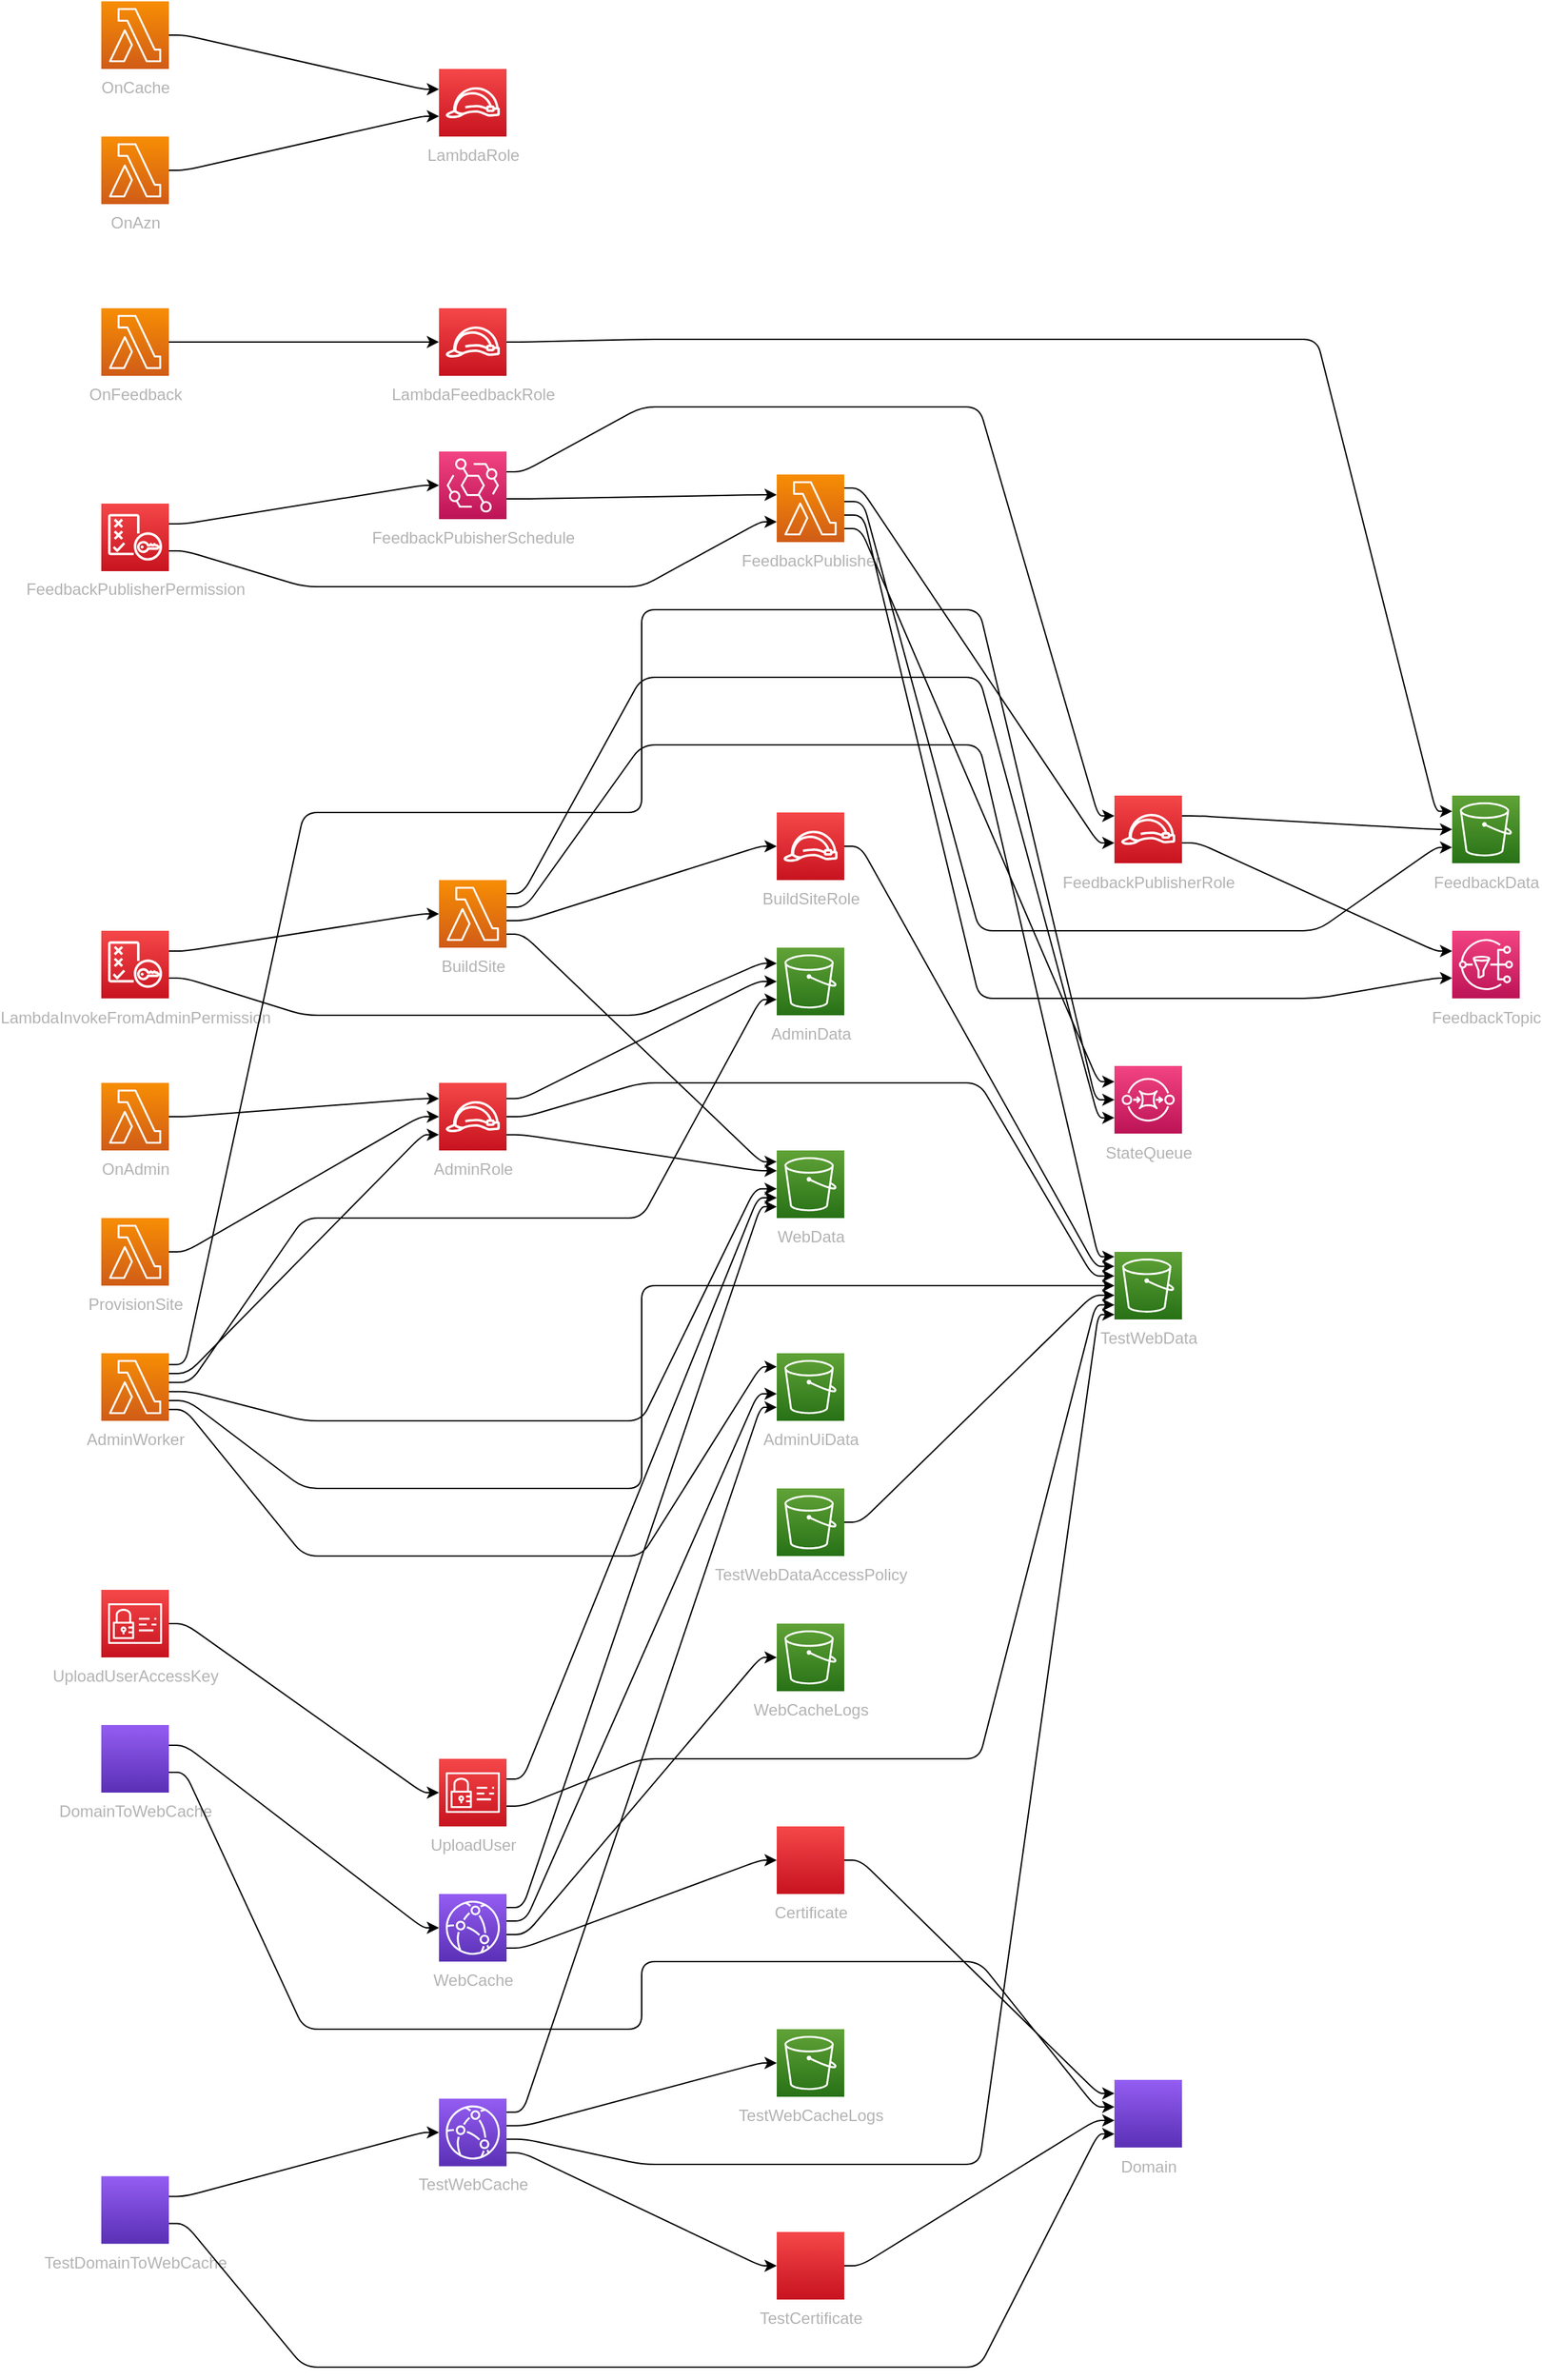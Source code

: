 <mxfile version="14.6.11" type="device"><diagram id="diagramid" name="Diagram"><mxGraphModel dx="2065" dy="854" grid="1" gridSize="10" guides="1" tooltips="1" connect="1" arrows="1" fold="1" page="1" pageScale="1" pageWidth="827" pageHeight="1169" math="0" shadow="0"><root><mxCell id="0"/><mxCell id="1" parent="0"/><mxCell id="2" value="WebData" style="outlineConnect=0;fontColor=#B3B3B3;gradientColor=#60A337;gradientDirection=north;fillColor=#277116;strokeColor=#ffffff;dashed=0;verticalLabelPosition=bottom;verticalAlign=top;align=center;html=1;fontSize=12;fontStyle=0;aspect=fixed;shape=mxgraph.aws4.resourceIcon;resIcon=mxgraph.aws4.s3;" parent="1" vertex="1"><mxGeometry x="500" y="850" width="50" height="50" as="geometry"/></mxCell><mxCell id="3" value="TestWebData" style="outlineConnect=0;fontColor=#B3B3B3;gradientColor=#60A337;gradientDirection=north;fillColor=#277116;strokeColor=#ffffff;dashed=0;verticalLabelPosition=bottom;verticalAlign=top;align=center;html=1;fontSize=12;fontStyle=0;aspect=fixed;shape=mxgraph.aws4.resourceIcon;resIcon=mxgraph.aws4.s3;" parent="1" vertex="1"><mxGeometry x="750" y="925" width="50" height="50" as="geometry"/></mxCell><mxCell id="4" value="AdminData" style="outlineConnect=0;fontColor=#B3B3B3;gradientColor=#60A337;gradientDirection=north;fillColor=#277116;strokeColor=#ffffff;dashed=0;verticalLabelPosition=bottom;verticalAlign=top;align=center;html=1;fontSize=12;fontStyle=0;aspect=fixed;shape=mxgraph.aws4.resourceIcon;resIcon=mxgraph.aws4.s3;" parent="1" vertex="1"><mxGeometry x="500" y="700" width="50" height="50" as="geometry"/></mxCell><mxCell id="5" value="AdminUiData" style="outlineConnect=0;fontColor=#B3B3B3;gradientColor=#60A337;gradientDirection=north;fillColor=#277116;strokeColor=#ffffff;dashed=0;verticalLabelPosition=bottom;verticalAlign=top;align=center;html=1;fontSize=12;fontStyle=0;aspect=fixed;shape=mxgraph.aws4.resourceIcon;resIcon=mxgraph.aws4.s3;" parent="1" vertex="1"><mxGeometry x="500" y="1000" width="50" height="50" as="geometry"/></mxCell><mxCell id="6" value="FeedbackData" style="outlineConnect=0;fontColor=#B3B3B3;gradientColor=#60A337;gradientDirection=north;fillColor=#277116;strokeColor=#ffffff;dashed=0;verticalLabelPosition=bottom;verticalAlign=top;align=center;html=1;fontSize=12;fontStyle=0;aspect=fixed;shape=mxgraph.aws4.resourceIcon;resIcon=mxgraph.aws4.s3;" parent="1" vertex="1"><mxGeometry x="1000" y="587.5" width="50" height="50" as="geometry"/></mxCell><mxCell id="11" value="TestWebDataAccessPolicy" style="outlineConnect=0;fontColor=#B3B3B3;gradientColor=#60A337;gradientDirection=north;fillColor=#277116;strokeColor=#ffffff;dashed=0;verticalLabelPosition=bottom;verticalAlign=top;align=center;html=1;fontSize=12;fontStyle=0;aspect=fixed;shape=mxgraph.aws4.resourceIcon;resIcon=mxgraph.aws4.s3;" parent="1" vertex="1"><mxGeometry x="500" y="1100" width="50" height="50" as="geometry"/></mxCell><mxCell id="13" value="WebCacheLogs" style="outlineConnect=0;fontColor=#B3B3B3;gradientColor=#60A337;gradientDirection=north;fillColor=#277116;strokeColor=#ffffff;dashed=0;verticalLabelPosition=bottom;verticalAlign=top;align=center;html=1;fontSize=12;fontStyle=0;aspect=fixed;shape=mxgraph.aws4.resourceIcon;resIcon=mxgraph.aws4.s3;" parent="1" vertex="1"><mxGeometry x="500" y="1200" width="50" height="50" as="geometry"/></mxCell><mxCell id="14" value="TestWebCacheLogs" style="outlineConnect=0;fontColor=#B3B3B3;gradientColor=#60A337;gradientDirection=north;fillColor=#277116;strokeColor=#ffffff;dashed=0;verticalLabelPosition=bottom;verticalAlign=top;align=center;html=1;fontSize=12;fontStyle=0;aspect=fixed;shape=mxgraph.aws4.resourceIcon;resIcon=mxgraph.aws4.s3;" parent="1" vertex="1"><mxGeometry x="500" y="1500" width="50" height="50" as="geometry"/></mxCell><mxCell id="15" value="Certificate" style="outlineConnect=0;fontColor=#B3B3B3;gradientColor=#F54749;gradientDirection=north;fillColor=#C7131F;strokeColor=#ffffff;dashed=0;verticalLabelPosition=bottom;verticalAlign=top;align=center;html=1;fontSize=12;fontStyle=0;aspect=fixed;shape=mxgraph.aws4.resourceIcon;resIcon=mxgraph.aws4.certificatemanager;" parent="1" vertex="1"><mxGeometry x="500" y="1350" width="50" height="50" as="geometry"/></mxCell><mxCell id="16" value="TestCertificate" style="outlineConnect=0;fontColor=#B3B3B3;gradientColor=#F54749;gradientDirection=north;fillColor=#C7131F;strokeColor=#ffffff;dashed=0;verticalLabelPosition=bottom;verticalAlign=top;align=center;html=1;fontSize=12;fontStyle=0;aspect=fixed;shape=mxgraph.aws4.resourceIcon;resIcon=mxgraph.aws4.certificatemanager;" parent="1" vertex="1"><mxGeometry x="500" y="1650" width="50" height="50" as="geometry"/></mxCell><mxCell id="17" value="WebCache" style="outlineConnect=0;fontColor=#B3B3B3;gradientColor=#945DF2;gradientDirection=north;fillColor=#5A30B5;strokeColor=#ffffff;dashed=0;verticalLabelPosition=bottom;verticalAlign=top;align=center;html=1;fontSize=12;fontStyle=0;aspect=fixed;shape=mxgraph.aws4.resourceIcon;resIcon=mxgraph.aws4.cloudfront;" parent="1" vertex="1"><mxGeometry x="250" y="1400" width="50" height="50" as="geometry"/></mxCell><mxCell id="18" value="TestWebCache" style="outlineConnect=0;fontColor=#B3B3B3;gradientColor=#945DF2;gradientDirection=north;fillColor=#5A30B5;strokeColor=#ffffff;dashed=0;verticalLabelPosition=bottom;verticalAlign=top;align=center;html=1;fontSize=12;fontStyle=0;aspect=fixed;shape=mxgraph.aws4.resourceIcon;resIcon=mxgraph.aws4.cloudfront;" parent="1" vertex="1"><mxGeometry x="250" y="1551.406" width="50" height="50" as="geometry"/></mxCell><mxCell id="19" value="OnCache" style="outlineConnect=0;fontColor=#B3B3B3;gradientColor=#F78E04;gradientDirection=north;fillColor=#D05C17;strokeColor=#ffffff;dashed=0;verticalLabelPosition=bottom;verticalAlign=top;align=center;html=1;fontSize=12;fontStyle=0;aspect=fixed;shape=mxgraph.aws4.resourceIcon;resIcon=mxgraph.aws4.lambda;" parent="1" vertex="1"><mxGeometry width="50" height="50" as="geometry"/></mxCell><mxCell id="21" value="OnAzn" style="outlineConnect=0;fontColor=#B3B3B3;gradientColor=#F78E04;gradientDirection=north;fillColor=#D05C17;strokeColor=#ffffff;dashed=0;verticalLabelPosition=bottom;verticalAlign=top;align=center;html=1;fontSize=12;fontStyle=0;aspect=fixed;shape=mxgraph.aws4.resourceIcon;resIcon=mxgraph.aws4.lambda;" parent="1" vertex="1"><mxGeometry y="100" width="50" height="50" as="geometry"/></mxCell><mxCell id="23" value="FeedbackTopic" style="outlineConnect=0;fontColor=#B3B3B3;gradientColor=#F34482;gradientDirection=north;fillColor=#BC1356;strokeColor=#ffffff;dashed=0;verticalLabelPosition=bottom;verticalAlign=top;align=center;html=1;fontSize=12;fontStyle=0;aspect=fixed;shape=mxgraph.aws4.resourceIcon;resIcon=mxgraph.aws4.sns;" parent="1" vertex="1"><mxGeometry x="1000" y="687.5" width="50" height="50" as="geometry"/></mxCell><mxCell id="24" value="OnFeedback" style="outlineConnect=0;fontColor=#B3B3B3;gradientColor=#F78E04;gradientDirection=north;fillColor=#D05C17;strokeColor=#ffffff;dashed=0;verticalLabelPosition=bottom;verticalAlign=top;align=center;html=1;fontSize=12;fontStyle=0;aspect=fixed;shape=mxgraph.aws4.resourceIcon;resIcon=mxgraph.aws4.lambda;" parent="1" vertex="1"><mxGeometry y="226.953" width="50" height="50" as="geometry"/></mxCell><mxCell id="26" value="StateQueue" style="outlineConnect=0;fontColor=#B3B3B3;gradientColor=#F34482;gradientDirection=north;fillColor=#BC1356;strokeColor=#ffffff;dashed=0;verticalLabelPosition=bottom;verticalAlign=top;align=center;html=1;fontSize=12;fontStyle=0;aspect=fixed;shape=mxgraph.aws4.resourceIcon;resIcon=mxgraph.aws4.sqs;" parent="1" vertex="1"><mxGeometry x="750" y="787.5" width="50" height="50" as="geometry"/></mxCell><mxCell id="27" value="FeedbackPublisher" style="outlineConnect=0;fontColor=#B3B3B3;gradientColor=#F78E04;gradientDirection=north;fillColor=#D05C17;strokeColor=#ffffff;dashed=0;verticalLabelPosition=bottom;verticalAlign=top;align=center;html=1;fontSize=12;fontStyle=0;aspect=fixed;shape=mxgraph.aws4.resourceIcon;resIcon=mxgraph.aws4.lambda;" parent="1" vertex="1"><mxGeometry x="500" y="350" width="50" height="50" as="geometry"/></mxCell><mxCell id="28" value="FeedbackPubisherSchedule" style="outlineConnect=0;fontColor=#B3B3B3;gradientColor=#F34482;gradientDirection=north;fillColor=#BC1356;strokeColor=#ffffff;dashed=0;verticalLabelPosition=bottom;verticalAlign=top;align=center;html=1;fontSize=12;fontStyle=0;aspect=fixed;shape=mxgraph.aws4.resourceIcon;resIcon=mxgraph.aws4.eventbridge;" parent="1" vertex="1"><mxGeometry x="250" y="333.052" width="50" height="50" as="geometry"/></mxCell><mxCell id="29" value="FeedbackPublisherPermission" style="outlineConnect=0;fontColor=#B3B3B3;gradientColor=#F54749;gradientDirection=north;fillColor=#C7131F;strokeColor=#ffffff;dashed=0;verticalLabelPosition=bottom;verticalAlign=top;align=center;html=1;fontSize=12;fontStyle=0;aspect=fixed;shape=mxgraph.aws4.resourceIcon;resIcon=mxgraph.aws4.policy;" parent="1" vertex="1"><mxGeometry y="371.44" width="50" height="50" as="geometry"/></mxCell><mxCell id="30" value="OnAdmin" style="outlineConnect=0;fontColor=#B3B3B3;gradientColor=#F78E04;gradientDirection=north;fillColor=#D05C17;strokeColor=#ffffff;dashed=0;verticalLabelPosition=bottom;verticalAlign=top;align=center;html=1;fontSize=12;fontStyle=0;aspect=fixed;shape=mxgraph.aws4.resourceIcon;resIcon=mxgraph.aws4.lambda;" parent="1" vertex="1"><mxGeometry y="800" width="50" height="50" as="geometry"/></mxCell><mxCell id="32" value="BuildSite" style="outlineConnect=0;fontColor=#B3B3B3;gradientColor=#F78E04;gradientDirection=north;fillColor=#D05C17;strokeColor=#ffffff;dashed=0;verticalLabelPosition=bottom;verticalAlign=top;align=center;html=1;fontSize=12;fontStyle=0;aspect=fixed;shape=mxgraph.aws4.resourceIcon;resIcon=mxgraph.aws4.lambda;" parent="1" vertex="1"><mxGeometry x="250" y="650" width="50" height="50" as="geometry"/></mxCell><mxCell id="34" value="LambdaInvokeFromAdminPermission" style="outlineConnect=0;fontColor=#B3B3B3;gradientColor=#F54749;gradientDirection=north;fillColor=#C7131F;strokeColor=#ffffff;dashed=0;verticalLabelPosition=bottom;verticalAlign=top;align=center;html=1;fontSize=12;fontStyle=0;aspect=fixed;shape=mxgraph.aws4.resourceIcon;resIcon=mxgraph.aws4.policy;" parent="1" vertex="1"><mxGeometry y="687.5" width="50" height="50" as="geometry"/></mxCell><mxCell id="35" value="AdminWorker" style="outlineConnect=0;fontColor=#B3B3B3;gradientColor=#F78E04;gradientDirection=north;fillColor=#D05C17;strokeColor=#ffffff;dashed=0;verticalLabelPosition=bottom;verticalAlign=top;align=center;html=1;fontSize=12;fontStyle=0;aspect=fixed;shape=mxgraph.aws4.resourceIcon;resIcon=mxgraph.aws4.lambda;" parent="1" vertex="1"><mxGeometry y="1000" width="50" height="50" as="geometry"/></mxCell><mxCell id="36" value="ProvisionSite" style="outlineConnect=0;fontColor=#B3B3B3;gradientColor=#F78E04;gradientDirection=north;fillColor=#D05C17;strokeColor=#ffffff;dashed=0;verticalLabelPosition=bottom;verticalAlign=top;align=center;html=1;fontSize=12;fontStyle=0;aspect=fixed;shape=mxgraph.aws4.resourceIcon;resIcon=mxgraph.aws4.lambda;" parent="1" vertex="1"><mxGeometry y="900" width="50" height="50" as="geometry"/></mxCell><mxCell id="38" value="LambdaRole" style="outlineConnect=0;fontColor=#B3B3B3;gradientColor=#F54749;gradientDirection=north;fillColor=#C7131F;strokeColor=#ffffff;dashed=0;verticalLabelPosition=bottom;verticalAlign=top;align=center;html=1;fontSize=12;fontStyle=0;aspect=fixed;shape=mxgraph.aws4.resourceIcon;resIcon=mxgraph.aws4.role;" parent="1" vertex="1"><mxGeometry x="250" y="50" width="50" height="50" as="geometry"/></mxCell><mxCell id="39" value="LambdaFeedbackRole" style="outlineConnect=0;fontColor=#B3B3B3;gradientColor=#F54749;gradientDirection=north;fillColor=#C7131F;strokeColor=#ffffff;dashed=0;verticalLabelPosition=bottom;verticalAlign=top;align=center;html=1;fontSize=12;fontStyle=0;aspect=fixed;shape=mxgraph.aws4.resourceIcon;resIcon=mxgraph.aws4.role;" parent="1" vertex="1"><mxGeometry x="250" y="226.953" width="50" height="50" as="geometry"/></mxCell><mxCell id="40" value="FeedbackPublisherRole" style="outlineConnect=0;fontColor=#B3B3B3;gradientColor=#F54749;gradientDirection=north;fillColor=#C7131F;strokeColor=#ffffff;dashed=0;verticalLabelPosition=bottom;verticalAlign=top;align=center;html=1;fontSize=12;fontStyle=0;aspect=fixed;shape=mxgraph.aws4.resourceIcon;resIcon=mxgraph.aws4.role;" parent="1" vertex="1"><mxGeometry x="750" y="587.5" width="50" height="50" as="geometry"/></mxCell><mxCell id="41" value="AdminRole" style="outlineConnect=0;fontColor=#B3B3B3;gradientColor=#F54749;gradientDirection=north;fillColor=#C7131F;strokeColor=#ffffff;dashed=0;verticalLabelPosition=bottom;verticalAlign=top;align=center;html=1;fontSize=12;fontStyle=0;aspect=fixed;shape=mxgraph.aws4.resourceIcon;resIcon=mxgraph.aws4.role;" parent="1" vertex="1"><mxGeometry x="250" y="800" width="50" height="50" as="geometry"/></mxCell><mxCell id="42" value="BuildSiteRole" style="outlineConnect=0;fontColor=#B3B3B3;gradientColor=#F54749;gradientDirection=north;fillColor=#C7131F;strokeColor=#ffffff;dashed=0;verticalLabelPosition=bottom;verticalAlign=top;align=center;html=1;fontSize=12;fontStyle=0;aspect=fixed;shape=mxgraph.aws4.resourceIcon;resIcon=mxgraph.aws4.role;" parent="1" vertex="1"><mxGeometry x="500" y="600" width="50" height="50" as="geometry"/></mxCell><mxCell id="43" value="Domain" style="outlineConnect=0;fontColor=#B3B3B3;gradientColor=#945DF2;gradientDirection=north;fillColor=#5A30B5;strokeColor=#ffffff;dashed=0;verticalLabelPosition=bottom;verticalAlign=top;align=center;html=1;fontSize=12;fontStyle=0;aspect=fixed;shape=mxgraph.aws4.resourceIcon;resIcon=mxgraph.aws4.route53;" parent="1" vertex="1"><mxGeometry x="750" y="1537.5" width="50" height="50" as="geometry"/></mxCell><mxCell id="44" value="DomainToWebCache" style="outlineConnect=0;fontColor=#B3B3B3;gradientColor=#945DF2;gradientDirection=north;fillColor=#5A30B5;strokeColor=#ffffff;dashed=0;verticalLabelPosition=bottom;verticalAlign=top;align=center;html=1;fontSize=12;fontStyle=0;aspect=fixed;shape=mxgraph.aws4.resourceIcon;resIcon=mxgraph.aws4.route53;" parent="1" vertex="1"><mxGeometry y="1275" width="50" height="50" as="geometry"/></mxCell><mxCell id="45" value="TestDomainToWebCache" style="outlineConnect=0;fontColor=#B3B3B3;gradientColor=#945DF2;gradientDirection=north;fillColor=#5A30B5;strokeColor=#ffffff;dashed=0;verticalLabelPosition=bottom;verticalAlign=top;align=center;html=1;fontSize=12;fontStyle=0;aspect=fixed;shape=mxgraph.aws4.resourceIcon;resIcon=mxgraph.aws4.route53;" parent="1" vertex="1"><mxGeometry y="1608.711" width="50" height="50" as="geometry"/></mxCell><mxCell id="46" value="UploadUser" style="outlineConnect=0;fontColor=#B3B3B3;gradientColor=#F54749;gradientDirection=north;fillColor=#C7131F;strokeColor=#ffffff;dashed=0;verticalLabelPosition=bottom;verticalAlign=top;align=center;html=1;fontSize=12;fontStyle=0;aspect=fixed;shape=mxgraph.aws4.resourceIcon;resIcon=mxgraph.aws4.identity_and_access_management;" parent="1" vertex="1"><mxGeometry x="250" y="1300" width="50" height="50" as="geometry"/></mxCell><mxCell id="47" value="UploadUserAccessKey" style="outlineConnect=0;fontColor=#B3B3B3;gradientColor=#F54749;gradientDirection=north;fillColor=#C7131F;strokeColor=#ffffff;dashed=0;verticalLabelPosition=bottom;verticalAlign=top;align=center;html=1;fontSize=12;fontStyle=0;aspect=fixed;shape=mxgraph.aws4.resourceIcon;resIcon=mxgraph.aws4.identity_and_access_management;" parent="1" vertex="1"><mxGeometry y="1175" width="50" height="50" as="geometry"/></mxCell><mxCell id="TestWebData|TestWebDataAccessPolicy" value="" style="edgeStyle=orthogonalEdgeStyle;rounded=1;orthogonalLoop=1;jettySize=auto;html=1;labelBackgroundColor=none;fontColor=#EA6B66;noEdgeStyle=1;orthogonal=1;" parent="1" source="11" target="3" edge="1"><mxGeometry relative="1" as="geometry"><Array as="points"><mxPoint x="562" y="1125"/><mxPoint x="734" y="957.143"/></Array></mxGeometry></mxCell><mxCell id="Domain|Certificate" value="" style="edgeStyle=orthogonalEdgeStyle;rounded=1;orthogonalLoop=1;jettySize=auto;html=1;labelBackgroundColor=none;fontColor=#EA6B66;noEdgeStyle=1;orthogonal=1;" parent="1" source="15" target="43" edge="1"><mxGeometry relative="1" as="geometry"><Array as="points"><mxPoint x="562" y="1375"/><mxPoint x="738" y="1547.5"/></Array></mxGeometry></mxCell><mxCell id="Domain|TestCertificate" value="" style="edgeStyle=orthogonalEdgeStyle;rounded=1;orthogonalLoop=1;jettySize=auto;html=1;labelBackgroundColor=none;fontColor=#EA6B66;noEdgeStyle=1;orthogonal=1;" parent="1" source="16" target="43" edge="1"><mxGeometry relative="1" as="geometry"><Array as="points"><mxPoint x="562" y="1675"/><mxPoint x="736" y="1567.5"/></Array></mxGeometry></mxCell><mxCell id="Certificate|WebCache" value="" style="edgeStyle=orthogonalEdgeStyle;rounded=1;orthogonalLoop=1;jettySize=auto;html=1;labelBackgroundColor=none;fontColor=#EA6B66;noEdgeStyle=1;orthogonal=1;" parent="1" source="17" target="15" edge="1"><mxGeometry relative="1" as="geometry"><Array as="points"><mxPoint x="312" y="1440"/><mxPoint x="488" y="1375"/></Array></mxGeometry></mxCell><mxCell id="WebData|WebCache" value="" style="edgeStyle=orthogonalEdgeStyle;rounded=1;orthogonalLoop=1;jettySize=auto;html=1;labelBackgroundColor=none;fontColor=#EA6B66;noEdgeStyle=1;orthogonal=1;" parent="1" source="17" target="2" edge="1"><mxGeometry relative="1" as="geometry"><Array as="points"><mxPoint x="312" y="1410"/><mxPoint x="488" y="891.667"/></Array></mxGeometry></mxCell><mxCell id="AdminUiData|WebCache" value="" style="edgeStyle=orthogonalEdgeStyle;rounded=1;orthogonalLoop=1;jettySize=auto;html=1;labelBackgroundColor=none;fontColor=#EA6B66;noEdgeStyle=1;orthogonal=1;" parent="1" source="17" target="5" edge="1"><mxGeometry relative="1" as="geometry"><Array as="points"><mxPoint x="314" y="1420"/><mxPoint x="486" y="1030"/></Array></mxGeometry></mxCell><mxCell id="WebCacheLogs|WebCache" value="" style="edgeStyle=orthogonalEdgeStyle;rounded=1;orthogonalLoop=1;jettySize=auto;html=1;labelBackgroundColor=none;fontColor=#EA6B66;noEdgeStyle=1;orthogonal=1;" parent="1" source="17" target="13" edge="1"><mxGeometry relative="1" as="geometry"><Array as="points"><mxPoint x="314" y="1430"/><mxPoint x="488" y="1225"/></Array></mxGeometry></mxCell><mxCell id="TestCertificate|TestWebCache" value="" style="edgeStyle=orthogonalEdgeStyle;rounded=1;orthogonalLoop=1;jettySize=auto;html=1;labelBackgroundColor=none;fontColor=#EA6B66;noEdgeStyle=1;orthogonal=1;" parent="1" source="18" target="16" edge="1"><mxGeometry relative="1" as="geometry"><Array as="points"><mxPoint x="312" y="1591.406"/><mxPoint x="488" y="1675"/></Array></mxGeometry></mxCell><mxCell id="TestWebData|TestWebCache" value="" style="edgeStyle=orthogonalEdgeStyle;rounded=1;orthogonalLoop=1;jettySize=auto;html=1;labelBackgroundColor=none;fontColor=#EA6B66;noEdgeStyle=1;orthogonal=1;" parent="1" source="18" target="3" edge="1"><mxGeometry relative="1" as="geometry"><Array as="points"><mxPoint x="314" y="1581.406"/><mxPoint x="400" y="1600"/><mxPoint x="650" y="1600"/><mxPoint x="738" y="971.429"/></Array></mxGeometry></mxCell><mxCell id="AdminUiData|TestWebCache" value="" style="edgeStyle=orthogonalEdgeStyle;rounded=1;orthogonalLoop=1;jettySize=auto;html=1;labelBackgroundColor=none;fontColor=#EA6B66;noEdgeStyle=1;orthogonal=1;" parent="1" source="18" target="5" edge="1"><mxGeometry relative="1" as="geometry"><Array as="points"><mxPoint x="312" y="1561.406"/><mxPoint x="488" y="1040"/></Array></mxGeometry></mxCell><mxCell id="TestWebCacheLogs|TestWebCache" value="" style="edgeStyle=orthogonalEdgeStyle;rounded=1;orthogonalLoop=1;jettySize=auto;html=1;labelBackgroundColor=none;fontColor=#EA6B66;noEdgeStyle=1;orthogonal=1;" parent="1" source="18" target="14" edge="1"><mxGeometry relative="1" as="geometry"><Array as="points"><mxPoint x="314" y="1571.406"/><mxPoint x="488" y="1525"/></Array></mxGeometry></mxCell><mxCell id="LambdaRole|OnCache" value="" style="edgeStyle=orthogonalEdgeStyle;rounded=1;orthogonalLoop=1;jettySize=auto;html=1;labelBackgroundColor=none;fontColor=#EA6B66;noEdgeStyle=1;orthogonal=1;" parent="1" source="19" target="38" edge="1"><mxGeometry relative="1" as="geometry"><Array as="points"><mxPoint x="62" y="25"/><mxPoint x="238" y="65"/></Array></mxGeometry></mxCell><mxCell id="LambdaRole|OnAzn" value="" style="edgeStyle=orthogonalEdgeStyle;rounded=1;orthogonalLoop=1;jettySize=auto;html=1;labelBackgroundColor=none;fontColor=#EA6B66;noEdgeStyle=1;orthogonal=1;" parent="1" source="21" target="38" edge="1"><mxGeometry relative="1" as="geometry"><Array as="points"><mxPoint x="62" y="125"/><mxPoint x="238" y="85"/></Array></mxGeometry></mxCell><mxCell id="LambdaFeedbackRole|OnFeedback" value="" style="edgeStyle=orthogonalEdgeStyle;rounded=1;orthogonalLoop=1;jettySize=auto;html=1;labelBackgroundColor=none;fontColor=#EA6B66;noEdgeStyle=1;orthogonal=1;" parent="1" source="24" target="39" edge="1"><mxGeometry relative="1" as="geometry"><Array as="points"><mxPoint x="62" y="251.953"/><mxPoint x="238" y="251.953"/></Array></mxGeometry></mxCell><mxCell id="FeedbackData|FeedbackPublisher" value="" style="edgeStyle=orthogonalEdgeStyle;rounded=1;orthogonalLoop=1;jettySize=auto;html=1;labelBackgroundColor=none;fontColor=#EA6B66;noEdgeStyle=1;orthogonal=1;" parent="1" source="27" target="6" edge="1"><mxGeometry relative="1" as="geometry"><Array as="points"><mxPoint x="564" y="370"/><mxPoint x="650" y="687.5"/><mxPoint x="900" y="687.5"/><mxPoint x="988" y="625.833"/></Array></mxGeometry></mxCell><mxCell id="FeedbackTopic|FeedbackPublisher" value="" style="edgeStyle=orthogonalEdgeStyle;rounded=1;orthogonalLoop=1;jettySize=auto;html=1;labelBackgroundColor=none;fontColor=#EA6B66;noEdgeStyle=1;orthogonal=1;" parent="1" source="27" target="23" edge="1"><mxGeometry relative="1" as="geometry"><Array as="points"><mxPoint x="564" y="380"/><mxPoint x="650" y="737.5"/><mxPoint x="900" y="737.5"/><mxPoint x="988" y="722.5"/></Array></mxGeometry></mxCell><mxCell id="StateQueue|FeedbackPublisher" value="" style="edgeStyle=orthogonalEdgeStyle;rounded=1;orthogonalLoop=1;jettySize=auto;html=1;labelBackgroundColor=none;fontColor=#EA6B66;noEdgeStyle=1;orthogonal=1;" parent="1" source="27" target="26" edge="1"><mxGeometry relative="1" as="geometry"><Array as="points"><mxPoint x="562" y="390"/><mxPoint x="738" y="799.167"/></Array></mxGeometry></mxCell><mxCell id="FeedbackPublisherRole|FeedbackPublisher" value="" style="edgeStyle=orthogonalEdgeStyle;rounded=1;orthogonalLoop=1;jettySize=auto;html=1;labelBackgroundColor=none;fontColor=#EA6B66;noEdgeStyle=1;orthogonal=1;" parent="1" source="27" target="40" edge="1"><mxGeometry relative="1" as="geometry"><Array as="points"><mxPoint x="562" y="360"/><mxPoint x="738" y="622.5"/></Array></mxGeometry></mxCell><mxCell id="FeedbackPublisherRole|FeedbackPubisherSchedule" value="" style="edgeStyle=orthogonalEdgeStyle;rounded=1;orthogonalLoop=1;jettySize=auto;html=1;labelBackgroundColor=none;fontColor=#EA6B66;noEdgeStyle=1;orthogonal=1;" parent="1" source="28" target="40" edge="1"><mxGeometry relative="1" as="geometry"><Array as="points"><mxPoint x="312" y="348.052"/><mxPoint x="400" y="300"/><mxPoint x="650" y="300"/><mxPoint x="738" y="602.5"/></Array></mxGeometry></mxCell><mxCell id="FeedbackPublisher|FeedbackPubisherSchedule" value="" style="edgeStyle=orthogonalEdgeStyle;rounded=1;orthogonalLoop=1;jettySize=auto;html=1;labelBackgroundColor=none;fontColor=#EA6B66;noEdgeStyle=1;orthogonal=1;" parent="1" source="28" target="27" edge="1"><mxGeometry relative="1" as="geometry"><Array as="points"><mxPoint x="312" y="368.052"/><mxPoint x="488" y="365"/></Array></mxGeometry></mxCell><mxCell id="FeedbackPublisher|FeedbackPublisherPermission" value="" style="edgeStyle=orthogonalEdgeStyle;rounded=1;orthogonalLoop=1;jettySize=auto;html=1;labelBackgroundColor=none;fontColor=#EA6B66;noEdgeStyle=1;orthogonal=1;" parent="1" source="29" target="27" edge="1"><mxGeometry relative="1" as="geometry"><Array as="points"><mxPoint x="62" y="406.44"/><mxPoint x="150" y="433.052"/><mxPoint x="400" y="433.052"/><mxPoint x="488" y="385"/></Array></mxGeometry></mxCell><mxCell id="FeedbackPubisherSchedule|FeedbackPublisherPermission" value="" style="edgeStyle=orthogonalEdgeStyle;rounded=1;orthogonalLoop=1;jettySize=auto;html=1;labelBackgroundColor=none;fontColor=#EA6B66;noEdgeStyle=1;orthogonal=1;" parent="1" source="29" target="28" edge="1"><mxGeometry relative="1" as="geometry"><Array as="points"><mxPoint x="62" y="386.44"/><mxPoint x="238" y="358.052"/></Array></mxGeometry></mxCell><mxCell id="AdminRole|OnAdmin" value="" style="edgeStyle=orthogonalEdgeStyle;rounded=1;orthogonalLoop=1;jettySize=auto;html=1;labelBackgroundColor=none;fontColor=#EA6B66;noEdgeStyle=1;orthogonal=1;" parent="1" source="30" target="41" edge="1"><mxGeometry relative="1" as="geometry"><Array as="points"><mxPoint x="62" y="825"/><mxPoint x="238" y="811.667"/></Array></mxGeometry></mxCell><mxCell id="TestWebData|BuildSite" value="" style="edgeStyle=orthogonalEdgeStyle;rounded=1;orthogonalLoop=1;jettySize=auto;html=1;labelBackgroundColor=none;fontColor=#EA6B66;noEdgeStyle=1;orthogonal=1;" parent="1" source="32" target="3" edge="1"><mxGeometry relative="1" as="geometry"><Array as="points"><mxPoint x="314" y="670"/><mxPoint x="400" y="550"/><mxPoint x="650" y="550"/><mxPoint x="738" y="928.571"/></Array></mxGeometry></mxCell><mxCell id="WebData|BuildSite" value="" style="edgeStyle=orthogonalEdgeStyle;rounded=1;orthogonalLoop=1;jettySize=auto;html=1;labelBackgroundColor=none;fontColor=#EA6B66;noEdgeStyle=1;orthogonal=1;" parent="1" source="32" target="2" edge="1"><mxGeometry relative="1" as="geometry"><Array as="points"><mxPoint x="312" y="690"/><mxPoint x="488" y="858.333"/></Array></mxGeometry></mxCell><mxCell id="StateQueue|BuildSite" value="" style="edgeStyle=orthogonalEdgeStyle;rounded=1;orthogonalLoop=1;jettySize=auto;html=1;labelBackgroundColor=none;fontColor=#EA6B66;noEdgeStyle=1;orthogonal=1;" parent="1" source="32" target="26" edge="1"><mxGeometry relative="1" as="geometry"><Array as="points"><mxPoint x="312" y="660"/><mxPoint x="400" y="500"/><mxPoint x="650" y="500"/><mxPoint x="738" y="825.833"/></Array></mxGeometry></mxCell><mxCell id="BuildSiteRole|BuildSite" value="" style="edgeStyle=orthogonalEdgeStyle;rounded=1;orthogonalLoop=1;jettySize=auto;html=1;labelBackgroundColor=none;fontColor=#EA6B66;noEdgeStyle=1;orthogonal=1;" parent="1" source="32" target="42" edge="1"><mxGeometry relative="1" as="geometry"><Array as="points"><mxPoint x="314" y="680"/><mxPoint x="488" y="625"/></Array></mxGeometry></mxCell><mxCell id="BuildSite|LambdaInvokeFromAdminPermission" value="" style="edgeStyle=orthogonalEdgeStyle;rounded=1;orthogonalLoop=1;jettySize=auto;html=1;labelBackgroundColor=none;fontColor=#EA6B66;noEdgeStyle=1;orthogonal=1;" parent="1" source="34" target="32" edge="1"><mxGeometry relative="1" as="geometry"><Array as="points"><mxPoint x="62" y="702.5"/><mxPoint x="238" y="675"/></Array></mxGeometry></mxCell><mxCell id="AdminData|LambdaInvokeFromAdminPermission" value="" style="edgeStyle=orthogonalEdgeStyle;rounded=1;orthogonalLoop=1;jettySize=auto;html=1;labelBackgroundColor=none;fontColor=#EA6B66;noEdgeStyle=1;orthogonal=1;" parent="1" source="34" target="4" edge="1"><mxGeometry relative="1" as="geometry"><Array as="points"><mxPoint x="62" y="722.5"/><mxPoint x="150" y="750"/><mxPoint x="400" y="750"/><mxPoint x="488" y="711.667"/></Array></mxGeometry></mxCell><mxCell id="AdminData|AdminWorker" value="" style="edgeStyle=orthogonalEdgeStyle;rounded=1;orthogonalLoop=1;jettySize=auto;html=1;labelBackgroundColor=none;fontColor=#EA6B66;noEdgeStyle=1;orthogonal=1;" parent="1" source="35" target="4" edge="1"><mxGeometry relative="1" as="geometry"><Array as="points"><mxPoint x="66" y="1021.667"/><mxPoint x="150" y="900"/><mxPoint x="400" y="900"/><mxPoint x="488" y="738.333"/></Array></mxGeometry></mxCell><mxCell id="AdminUiData|AdminWorker" value="" style="edgeStyle=orthogonalEdgeStyle;rounded=1;orthogonalLoop=1;jettySize=auto;html=1;labelBackgroundColor=none;fontColor=#EA6B66;noEdgeStyle=1;orthogonal=1;" parent="1" source="35" target="5" edge="1"><mxGeometry relative="1" as="geometry"><Array as="points"><mxPoint x="62" y="1041.667"/><mxPoint x="150" y="1150"/><mxPoint x="400" y="1150"/><mxPoint x="488" y="1010"/></Array></mxGeometry></mxCell><mxCell id="TestWebData|AdminWorker" value="" style="edgeStyle=orthogonalEdgeStyle;rounded=1;orthogonalLoop=1;jettySize=auto;html=1;labelBackgroundColor=none;fontColor=#EA6B66;noEdgeStyle=1;orthogonal=1;" parent="1" source="35" target="3" edge="1"><mxGeometry relative="1" as="geometry"><Array as="points"><mxPoint x="64" y="1035"/><mxPoint x="150" y="1100"/><mxPoint x="400" y="1100"/><mxPoint x="400" y="950"/><mxPoint x="650" y="950"/><mxPoint x="732" y="950.0"/></Array></mxGeometry></mxCell><mxCell id="WebData|AdminWorker" value="" style="edgeStyle=orthogonalEdgeStyle;rounded=1;orthogonalLoop=1;jettySize=auto;html=1;labelBackgroundColor=none;fontColor=#EA6B66;noEdgeStyle=1;orthogonal=1;" parent="1" source="35" target="2" edge="1"><mxGeometry relative="1" as="geometry"><Array as="points"><mxPoint x="66" y="1028.333"/><mxPoint x="150" y="1050"/><mxPoint x="400" y="1050"/><mxPoint x="484" y="878.333"/></Array></mxGeometry></mxCell><mxCell id="StateQueue|AdminWorker" value="" style="edgeStyle=orthogonalEdgeStyle;rounded=1;orthogonalLoop=1;jettySize=auto;html=1;labelBackgroundColor=none;fontColor=#EA6B66;noEdgeStyle=1;orthogonal=1;" parent="1" source="35" target="26" edge="1"><mxGeometry relative="1" as="geometry"><Array as="points"><mxPoint x="62" y="1008.333"/><mxPoint x="150" y="600"/><mxPoint x="400" y="600"/><mxPoint x="400" y="450"/><mxPoint x="650" y="450"/><mxPoint x="736" y="812.5"/></Array></mxGeometry></mxCell><mxCell id="AdminRole|AdminWorker" value="" style="edgeStyle=orthogonalEdgeStyle;rounded=1;orthogonalLoop=1;jettySize=auto;html=1;labelBackgroundColor=none;fontColor=#EA6B66;noEdgeStyle=1;orthogonal=1;" parent="1" source="35" target="41" edge="1"><mxGeometry relative="1" as="geometry"><Array as="points"><mxPoint x="64" y="1015"/><mxPoint x="238" y="838.333"/></Array></mxGeometry></mxCell><mxCell id="AdminRole|ProvisionSite" value="" style="edgeStyle=orthogonalEdgeStyle;rounded=1;orthogonalLoop=1;jettySize=auto;html=1;labelBackgroundColor=none;fontColor=#EA6B66;noEdgeStyle=1;orthogonal=1;" parent="1" source="36" target="41" edge="1"><mxGeometry relative="1" as="geometry"><Array as="points"><mxPoint x="62" y="925"/><mxPoint x="236" y="825"/></Array></mxGeometry></mxCell><mxCell id="FeedbackData|LambdaFeedbackRole" value="" style="edgeStyle=orthogonalEdgeStyle;rounded=1;orthogonalLoop=1;jettySize=auto;html=1;labelBackgroundColor=none;fontColor=#EA6B66;noEdgeStyle=1;orthogonal=1;" parent="1" source="39" target="6" edge="1"><mxGeometry relative="1" as="geometry"><Array as="points"><mxPoint x="312" y="251.953"/><mxPoint x="400" y="250"/><mxPoint x="650" y="250"/><mxPoint x="650" y="250"/><mxPoint x="900" y="250"/><mxPoint x="988" y="599.167"/></Array></mxGeometry></mxCell><mxCell id="FeedbackTopic|FeedbackPublisherRole" value="" style="edgeStyle=orthogonalEdgeStyle;rounded=1;orthogonalLoop=1;jettySize=auto;html=1;labelBackgroundColor=none;fontColor=#EA6B66;noEdgeStyle=1;orthogonal=1;" parent="1" source="40" target="23" edge="1"><mxGeometry relative="1" as="geometry"><Array as="points"><mxPoint x="812" y="622.5"/><mxPoint x="988" y="702.5"/></Array></mxGeometry></mxCell><mxCell id="FeedbackData|FeedbackPublisherRole" value="" style="edgeStyle=orthogonalEdgeStyle;rounded=1;orthogonalLoop=1;jettySize=auto;html=1;labelBackgroundColor=none;fontColor=#EA6B66;noEdgeStyle=1;orthogonal=1;" parent="1" source="40" target="6" edge="1"><mxGeometry relative="1" as="geometry"><Array as="points"><mxPoint x="812" y="602.5"/><mxPoint x="986" y="612.5"/></Array></mxGeometry></mxCell><mxCell id="AdminData|AdminRole" value="" style="edgeStyle=orthogonalEdgeStyle;rounded=1;orthogonalLoop=1;jettySize=auto;html=1;labelBackgroundColor=none;fontColor=#EA6B66;noEdgeStyle=1;orthogonal=1;" parent="1" source="41" target="4" edge="1"><mxGeometry relative="1" as="geometry"><Array as="points"><mxPoint x="312" y="811.667"/><mxPoint x="486" y="725"/></Array></mxGeometry></mxCell><mxCell id="WebData|AdminRole" value="" style="edgeStyle=orthogonalEdgeStyle;rounded=1;orthogonalLoop=1;jettySize=auto;html=1;labelBackgroundColor=none;fontColor=#EA6B66;noEdgeStyle=1;orthogonal=1;" parent="1" source="41" target="2" edge="1"><mxGeometry relative="1" as="geometry"><Array as="points"><mxPoint x="312" y="838.333"/><mxPoint x="486" y="865"/></Array></mxGeometry></mxCell><mxCell id="TestWebData|AdminRole" value="" style="edgeStyle=orthogonalEdgeStyle;rounded=1;orthogonalLoop=1;jettySize=auto;html=1;labelBackgroundColor=none;fontColor=#EA6B66;noEdgeStyle=1;orthogonal=1;" parent="1" source="41" target="3" edge="1"><mxGeometry relative="1" as="geometry"><Array as="points"><mxPoint x="314" y="825"/><mxPoint x="400" y="800"/><mxPoint x="650" y="800"/><mxPoint x="734" y="942.857"/></Array></mxGeometry></mxCell><mxCell id="TestWebData|BuildSiteRole" value="" style="edgeStyle=orthogonalEdgeStyle;rounded=1;orthogonalLoop=1;jettySize=auto;html=1;labelBackgroundColor=none;fontColor=#EA6B66;noEdgeStyle=1;orthogonal=1;" parent="1" source="42" target="3" edge="1"><mxGeometry relative="1" as="geometry"><Array as="points"><mxPoint x="562" y="625"/><mxPoint x="736" y="935.714"/></Array></mxGeometry></mxCell><mxCell id="Domain|DomainToWebCache" value="" style="edgeStyle=orthogonalEdgeStyle;rounded=1;orthogonalLoop=1;jettySize=auto;html=1;labelBackgroundColor=none;fontColor=#EA6B66;noEdgeStyle=1;orthogonal=1;" parent="1" source="44" target="43" edge="1"><mxGeometry relative="1" as="geometry"><Array as="points"><mxPoint x="62" y="1310"/><mxPoint x="150" y="1500"/><mxPoint x="400" y="1500"/><mxPoint x="400" y="1450"/><mxPoint x="650" y="1450"/><mxPoint x="736" y="1557.5"/></Array></mxGeometry></mxCell><mxCell id="WebCache|DomainToWebCache" value="" style="edgeStyle=orthogonalEdgeStyle;rounded=1;orthogonalLoop=1;jettySize=auto;html=1;labelBackgroundColor=none;fontColor=#EA6B66;noEdgeStyle=1;orthogonal=1;" parent="1" source="44" target="17" edge="1"><mxGeometry relative="1" as="geometry"><Array as="points"><mxPoint x="62" y="1290"/><mxPoint x="238" y="1425"/></Array></mxGeometry></mxCell><mxCell id="Domain|TestDomainToWebCache" value="" style="edgeStyle=orthogonalEdgeStyle;rounded=1;orthogonalLoop=1;jettySize=auto;html=1;labelBackgroundColor=none;fontColor=#EA6B66;noEdgeStyle=1;orthogonal=1;" parent="1" source="45" target="43" edge="1"><mxGeometry relative="1" as="geometry"><Array as="points"><mxPoint x="62" y="1643.711"/><mxPoint x="150" y="1750"/><mxPoint x="400" y="1750"/><mxPoint x="400" y="1750"/><mxPoint x="650" y="1750"/><mxPoint x="738" y="1577.5"/></Array></mxGeometry></mxCell><mxCell id="TestWebCache|TestDomainToWebCache" value="" style="edgeStyle=orthogonalEdgeStyle;rounded=1;orthogonalLoop=1;jettySize=auto;html=1;labelBackgroundColor=none;fontColor=#EA6B66;noEdgeStyle=1;orthogonal=1;" parent="1" source="45" target="18" edge="1"><mxGeometry relative="1" as="geometry"><Array as="points"><mxPoint x="62" y="1623.711"/><mxPoint x="238" y="1576.406"/></Array></mxGeometry></mxCell><mxCell id="WebData|UploadUser" value="" style="edgeStyle=orthogonalEdgeStyle;rounded=1;orthogonalLoop=1;jettySize=auto;html=1;labelBackgroundColor=none;fontColor=#EA6B66;noEdgeStyle=1;orthogonal=1;" parent="1" source="46" target="2" edge="1"><mxGeometry relative="1" as="geometry"><Array as="points"><mxPoint x="312" y="1315"/><mxPoint x="486" y="885.0"/></Array></mxGeometry></mxCell><mxCell id="TestWebData|UploadUser" value="" style="edgeStyle=orthogonalEdgeStyle;rounded=1;orthogonalLoop=1;jettySize=auto;html=1;labelBackgroundColor=none;fontColor=#EA6B66;noEdgeStyle=1;orthogonal=1;" parent="1" source="46" target="3" edge="1"><mxGeometry relative="1" as="geometry"><Array as="points"><mxPoint x="312" y="1335"/><mxPoint x="400" y="1300"/><mxPoint x="650" y="1300"/><mxPoint x="736" y="964.286"/></Array></mxGeometry></mxCell><mxCell id="UploadUser|UploadUserAccessKey" value="" style="edgeStyle=orthogonalEdgeStyle;rounded=1;orthogonalLoop=1;jettySize=auto;html=1;labelBackgroundColor=none;fontColor=#EA6B66;noEdgeStyle=1;orthogonal=1;" parent="1" source="47" target="46" edge="1"><mxGeometry relative="1" as="geometry"><Array as="points"><mxPoint x="62" y="1200"/><mxPoint x="238" y="1325"/></Array></mxGeometry></mxCell></root></mxGraphModel></diagram></mxfile>